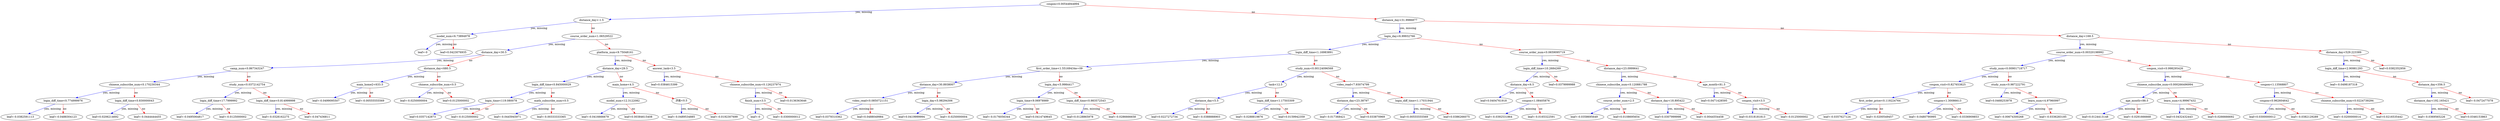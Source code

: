 digraph {
    graph [ rankdir=TB ]

    0 [ label="coupon<0.00544844894" ]
    0 -> 1 [label="yes, missing" color="#0000FF"]
    0 -> 2 [label="no" color="#FF0000"]

    1 [ label="distance_day<-1.5" ]
    1 -> 3 [label="yes, missing" color="#0000FF"]
    1 -> 4 [label="no" color="#FF0000"]

    3 [ label="model_num<6.73894978" ]
    3 -> 7 [label="yes, missing" color="#0000FF"]
    3 -> 8 [label="no" color="#FF0000"]

    7 [ label="leaf=-0" ]

    8 [ label="leaf=0.0423076935" ]

    4 [ label="course_order_num<1.06529522" ]
    4 -> 9 [label="yes, missing" color="#0000FF"]
    4 -> 10 [label="no" color="#FF0000"]

    9 [ label="distance_day<30.5" ]
    9 -> 15 [label="yes, missing" color="#0000FF"]
    9 -> 16 [label="no" color="#FF0000"]

    15 [ label="camp_num<0.867343247" ]
    15 -> 27 [label="yes, missing" color="#0000FF"]
    15 -> 28 [label="no" color="#FF0000"]

    27 [ label="chinese_subscribe_num<0.170230344" ]
    27 -> 49 [label="yes, missing" color="#0000FF"]
    27 -> 50 [label="no" color="#FF0000"]

    49 [ label="login_diff_time<0.774999976" ]
    49 -> 87 [label="yes, missing" color="#0000FF"]
    49 -> 88 [label="no" color="#FF0000"]

    87 [ label="leaf=-0.0382591113" ]

    88 [ label="leaf=-0.0488304123" ]

    50 [ label="login_diff_time<0.830000043" ]
    50 -> 89 [label="yes, missing" color="#0000FF"]
    50 -> 90 [label="no" color="#FF0000"]

    89 [ label="leaf=0.0206214692" ]

    90 [ label="leaf=-0.0444444455" ]

    28 [ label="study_num<0.0372142754" ]
    28 -> 51 [label="yes, missing" color="#0000FF"]
    28 -> 52 [label="no" color="#FF0000"]

    51 [ label="login_diff_time<17.7999992" ]
    51 -> 91 [label="yes, missing" color="#0000FF"]
    51 -> 92 [label="no" color="#FF0000"]

    91 [ label="leaf=-0.0495064817" ]

    92 [ label="leaf=-0.0125000002" ]

    52 [ label="login_diff_time<0.814999998" ]
    52 -> 93 [label="yes, missing" color="#0000FF"]
    52 -> 94 [label="no" color="#FF0000"]

    93 [ label="leaf=-0.0328162275" ]

    94 [ label="leaf=-0.047436811" ]

    16 [ label="distance_day<680.5" ]
    16 -> 29 [label="yes, missing" color="#0000FF"]
    16 -> 30 [label="no" color="#FF0000"]

    29 [ label="main_home2<633.5" ]
    29 -> 53 [label="yes, missing" color="#0000FF"]
    29 -> 54 [label="no" color="#FF0000"]

    53 [ label="leaf=-0.0499095507" ]

    54 [ label="leaf=-0.00555555569" ]

    30 [ label="chinese_subscribe_num<0.5" ]
    30 -> 55 [label="yes, missing" color="#0000FF"]
    30 -> 56 [label="no" color="#FF0000"]

    55 [ label="leaf=-0.0250000004" ]

    56 [ label="leaf=0.0125000002" ]

    10 [ label="platform_num<9.75048161" ]
    10 -> 17 [label="yes, missing" color="#0000FF"]
    10 -> 18 [label="no" color="#FF0000"]

    17 [ label="distance_day<29.5" ]
    17 -> 31 [label="yes, missing" color="#0000FF"]
    17 -> 32 [label="no" color="#FF0000"]

    31 [ label="login_diff_time<0.845000029" ]
    31 -> 57 [label="yes, missing" color="#0000FF"]
    31 -> 58 [label="no" color="#FF0000"]

    57 [ label="login_time<119.080078" ]
    57 -> 95 [label="yes, missing" color="#0000FF"]
    57 -> 96 [label="no" color="#FF0000"]

    95 [ label="leaf=0.0357142873" ]

    96 [ label="leaf=-0.0125000002" ]

    58 [ label="math_subscribe_num<0.5" ]
    58 -> 97 [label="yes, missing" color="#0000FF"]
    58 -> 98 [label="no" color="#FF0000"]

    97 [ label="leaf=-0.0445945971" ]

    98 [ label="leaf=-0.00333333365" ]

    32 [ label="main_home<4.5" ]
    32 -> 59 [label="yes, missing" color="#0000FF"]
    32 -> 60 [label="no" color="#FF0000"]

    59 [ label="model_num<12.3122082" ]
    59 -> 99 [label="yes, missing" color="#0000FF"]
    59 -> 100 [label="no" color="#FF0000"]

    99 [ label="leaf=-0.0416666679" ]

    100 [ label="leaf=0.00384615408" ]

    60 [ label="济南<0.5" ]
    60 -> 101 [label="yes, missing" color="#0000FF"]
    60 -> 102 [label="no" color="#FF0000"]

    101 [ label="leaf=-0.0489534885" ]

    102 [ label="leaf=-0.0192307699" ]

    18 [ label="answer_task<3.5" ]
    18 -> 33 [label="yes, missing" color="#0000FF"]
    18 -> 34 [label="no" color="#FF0000"]

    33 [ label="leaf=0.0384615399" ]

    34 [ label="chinese_subscribe_num<0.126237974" ]
    34 -> 61 [label="yes, missing" color="#0000FF"]
    34 -> 62 [label="no" color="#FF0000"]

    61 [ label="finish_num<3.5" ]
    61 -> 103 [label="yes, missing" color="#0000FF"]
    61 -> 104 [label="no" color="#FF0000"]

    103 [ label="leaf=-0" ]

    104 [ label="leaf=-0.0300000012" ]

    62 [ label="leaf=0.0136363646" ]

    2 [ label="distance_day<31.9986877" ]
    2 -> 5 [label="yes, missing" color="#0000FF"]
    2 -> 6 [label="no" color="#FF0000"]

    5 [ label="login_day<6.99932766" ]
    5 -> 11 [label="yes, missing" color="#0000FF"]
    5 -> 12 [label="no" color="#FF0000"]

    11 [ label="login_diff_time<1.16983891" ]
    11 -> 19 [label="yes, missing" color="#0000FF"]
    11 -> 20 [label="no" color="#FF0000"]

    19 [ label="first_order_time<1.55169434e+09" ]
    19 -> 35 [label="yes, missing" color="#0000FF"]
    19 -> 36 [label="no" color="#FF0000"]

    35 [ label="distance_day<30.8938007" ]
    35 -> 63 [label="yes, missing" color="#0000FF"]
    35 -> 64 [label="no" color="#FF0000"]

    63 [ label="video_read<0.0850721151" ]
    63 -> 105 [label="yes, missing" color="#0000FF"]
    63 -> 106 [label="no" color="#FF0000"]

    105 [ label="leaf=0.0379310362" ]

    106 [ label="leaf=0.0488049984" ]

    64 [ label="login_day<5.98294306" ]
    64 -> 107 [label="yes, missing" color="#0000FF"]
    64 -> 108 [label="no" color="#FF0000"]

    107 [ label="leaf=0.0419999994" ]

    108 [ label="leaf=-0.0250000004" ]

    36 [ label="login_day<5.9984417" ]
    36 -> 65 [label="yes, missing" color="#0000FF"]
    36 -> 66 [label="no" color="#FF0000"]

    65 [ label="login_time<9.06978989" ]
    65 -> 109 [label="yes, missing" color="#0000FF"]
    65 -> 110 [label="no" color="#FF0000"]

    109 [ label="leaf=-0.0176056344" ]

    110 [ label="leaf=0.0414749645" ]

    66 [ label="login_diff_time<0.983572543" ]
    66 -> 111 [label="yes, missing" color="#0000FF"]
    66 -> 112 [label="no" color="#FF0000"]

    111 [ label="leaf=0.0128865978" ]

    112 [ label="leaf=-0.0286666658" ]

    20 [ label="study_num<0.00124096568" ]
    20 -> 37 [label="yes, missing" color="#0000FF"]
    20 -> 38 [label="no" color="#FF0000"]

    37 [ label="task<12.5" ]
    37 -> 67 [label="yes, missing" color="#0000FF"]
    37 -> 68 [label="no" color="#FF0000"]

    67 [ label="distance_day<5.5" ]
    67 -> 113 [label="yes, missing" color="#0000FF"]
    67 -> 114 [label="no" color="#FF0000"]

    113 [ label="leaf=0.0227272734" ]

    114 [ label="leaf=-0.0388888903" ]

    68 [ label="login_diff_time<1.17503309" ]
    68 -> 115 [label="yes, missing" color="#0000FF"]
    68 -> 116 [label="no" color="#FF0000"]

    115 [ label="leaf=-0.0288819876" ]

    116 [ label="leaf=0.0159942359" ]

    38 [ label="video_read<7.93074799" ]
    38 -> 69 [label="yes, missing" color="#0000FF"]
    38 -> 70 [label="no" color="#FF0000"]

    69 [ label="distance_day<23.38797" ]
    69 -> 117 [label="yes, missing" color="#0000FF"]
    69 -> 118 [label="no" color="#FF0000"]

    117 [ label="leaf=-0.017368421" ]

    118 [ label="leaf=0.033870969" ]

    70 [ label="login_diff_time<1.17031944" ]
    70 -> 119 [label="yes, missing" color="#0000FF"]
    70 -> 120 [label="no" color="#FF0000"]

    119 [ label="leaf=0.00555555569" ]

    120 [ label="leaf=0.0386266075" ]

    12 [ label="course_order_num<0.0659095719" ]
    12 -> 21 [label="yes, missing" color="#0000FF"]
    12 -> 22 [label="no" color="#FF0000"]

    21 [ label="login_diff_time<10.2684269" ]
    21 -> 39 [label="yes, missing" color="#0000FF"]
    21 -> 40 [label="no" color="#FF0000"]

    39 [ label="distance_day<6.5" ]
    39 -> 71 [label="yes, missing" color="#0000FF"]
    39 -> 72 [label="no" color="#FF0000"]

    71 [ label="leaf=0.0404761918" ]

    72 [ label="coupon<1.08405876" ]
    72 -> 121 [label="yes, missing" color="#0000FF"]
    72 -> 122 [label="no" color="#FF0000"]

    121 [ label="leaf=-0.0392531864" ]

    122 [ label="leaf=-0.0165322591" ]

    40 [ label="leaf=0.0379999988" ]

    22 [ label="distance_day<23.0999641" ]
    22 -> 41 [label="yes, missing" color="#0000FF"]
    22 -> 42 [label="no" color="#FF0000"]

    41 [ label="chinese_subscribe_num<0.120881788" ]
    41 -> 73 [label="yes, missing" color="#0000FF"]
    41 -> 74 [label="no" color="#FF0000"]

    73 [ label="course_order_num<2.5" ]
    73 -> 123 [label="yes, missing" color="#0000FF"]
    73 -> 124 [label="no" color="#FF0000"]

    123 [ label="leaf=-0.0358695649" ]

    124 [ label="leaf=0.0108695654" ]

    74 [ label="distance_day<18.895422" ]
    74 -> 125 [label="yes, missing" color="#0000FF"]
    74 -> 126 [label="no" color="#FF0000"]

    125 [ label="leaf=0.0307999998" ]

    126 [ label="leaf=-0.0044554458" ]

    42 [ label="age_month<81.5" ]
    42 -> 75 [label="yes, missing" color="#0000FF"]
    42 -> 76 [label="no" color="#FF0000"]

    75 [ label="leaf=0.0471428595" ]

    76 [ label="coupon_visit<3.5" ]
    76 -> 127 [label="yes, missing" color="#0000FF"]
    76 -> 128 [label="no" color="#FF0000"]

    127 [ label="leaf=0.0318181813" ]

    128 [ label="leaf=-0.0125000002" ]

    6 [ label="distance_day<168.5" ]
    6 -> 13 [label="yes, missing" color="#0000FF"]
    6 -> 14 [label="no" color="#FF0000"]

    13 [ label="course_order_num<0.00320198992" ]
    13 -> 23 [label="yes, missing" color="#0000FF"]
    13 -> 24 [label="no" color="#FF0000"]

    23 [ label="study_num<0.00901718717" ]
    23 -> 43 [label="yes, missing" color="#0000FF"]
    23 -> 44 [label="no" color="#FF0000"]

    43 [ label="coupon_visit<0.827653825" ]
    43 -> 77 [label="yes, missing" color="#0000FF"]
    43 -> 78 [label="no" color="#FF0000"]

    77 [ label="first_order_price<0.119224764" ]
    77 -> 129 [label="yes, missing" color="#0000FF"]
    77 -> 130 [label="no" color="#FF0000"]

    129 [ label="leaf=-0.0357627124" ]

    130 [ label="leaf=-0.0200549457" ]

    78 [ label="coupon<1.30086613" ]
    78 -> 131 [label="yes, missing" color="#0000FF"]
    78 -> 132 [label="no" color="#FF0000"]

    131 [ label="leaf=-0.0480790995" ]

    132 [ label="leaf=-0.0336909853" ]

    44 [ label="study_num<0.987222791" ]
    44 -> 79 [label="yes, missing" color="#0000FF"]
    44 -> 80 [label="no" color="#FF0000"]

    79 [ label="leaf=0.0468253978" ]

    80 [ label="learn_num<4.97960997" ]
    80 -> 133 [label="yes, missing" color="#0000FF"]
    80 -> 134 [label="no" color="#FF0000"]

    133 [ label="leaf=-0.00674300268" ]

    134 [ label="leaf=-0.0336283185" ]

    24 [ label="coupon_visit<0.998295426" ]
    24 -> 45 [label="yes, missing" color="#0000FF"]
    24 -> 46 [label="no" color="#FF0000"]

    45 [ label="chinese_subscribe_num<0.000266496994" ]
    45 -> 81 [label="yes, missing" color="#0000FF"]
    45 -> 82 [label="no" color="#FF0000"]

    81 [ label="age_month<88.5" ]
    81 -> 135 [label="yes, missing" color="#0000FF"]
    81 -> 136 [label="no" color="#FF0000"]

    135 [ label="leaf=0.0124413148" ]

    136 [ label="leaf=-0.0291666668" ]

    82 [ label="learn_num<4.99967432" ]
    82 -> 137 [label="yes, missing" color="#0000FF"]
    82 -> 138 [label="no" color="#FF0000"]

    137 [ label="leaf=0.0432432443" ]

    138 [ label="leaf=0.0266666692" ]

    46 [ label="coupon<1.13568807" ]
    46 -> 83 [label="yes, missing" color="#0000FF"]
    46 -> 84 [label="no" color="#FF0000"]

    83 [ label="coupon<0.962604642" ]
    83 -> 139 [label="yes, missing" color="#0000FF"]
    83 -> 140 [label="no" color="#FF0000"]

    139 [ label="leaf=0.0300000012" ]

    140 [ label="leaf=-0.0382129289" ]

    84 [ label="chinese_subscribe_num<0.0224739294" ]
    84 -> 141 [label="yes, missing" color="#0000FF"]
    84 -> 142 [label="no" color="#FF0000"]

    141 [ label="leaf=-0.0200000014" ]

    142 [ label="leaf=0.0216535442" ]

    14 [ label="distance_day<529.223389" ]
    14 -> 25 [label="yes, missing" color="#0000FF"]
    14 -> 26 [label="no" color="#FF0000"]

    25 [ label="login_diff_time<2.90981293" ]
    25 -> 47 [label="yes, missing" color="#0000FF"]
    25 -> 48 [label="no" color="#FF0000"]

    47 [ label="leaf=-0.0498187318" ]

    48 [ label="distance_day<356.5" ]
    48 -> 85 [label="yes, missing" color="#0000FF"]
    48 -> 86 [label="no" color="#FF0000"]

    85 [ label="distance_day<192.165421" ]
    85 -> 143 [label="yes, missing" color="#0000FF"]
    85 -> 144 [label="no" color="#FF0000"]

    143 [ label="leaf=-0.0369565226" ]

    144 [ label="leaf=0.0346153863" ]

    86 [ label="leaf=-0.0472477078" ]

    26 [ label="leaf=0.0382352956" ]
}
